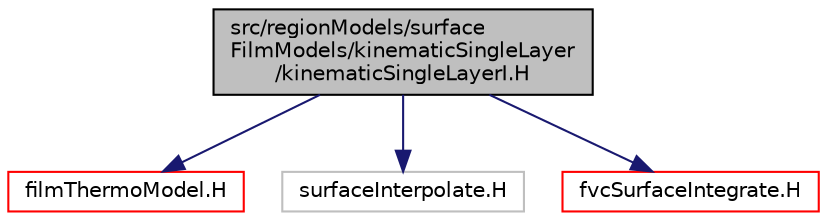 digraph "src/regionModels/surfaceFilmModels/kinematicSingleLayer/kinematicSingleLayerI.H"
{
  bgcolor="transparent";
  edge [fontname="Helvetica",fontsize="10",labelfontname="Helvetica",labelfontsize="10"];
  node [fontname="Helvetica",fontsize="10",shape=record];
  Node0 [label="src/regionModels/surface\lFilmModels/kinematicSingleLayer\l/kinematicSingleLayerI.H",height=0.2,width=0.4,color="black", fillcolor="grey75", style="filled", fontcolor="black"];
  Node0 -> Node1 [color="midnightblue",fontsize="10",style="solid",fontname="Helvetica"];
  Node1 [label="filmThermoModel.H",height=0.2,width=0.4,color="red",URL="$a14249.html"];
  Node0 -> Node349 [color="midnightblue",fontsize="10",style="solid",fontname="Helvetica"];
  Node349 [label="surfaceInterpolate.H",height=0.2,width=0.4,color="grey75"];
  Node0 -> Node350 [color="midnightblue",fontsize="10",style="solid",fontname="Helvetica"];
  Node350 [label="fvcSurfaceIntegrate.H",height=0.2,width=0.4,color="red",URL="$a03215.html",tooltip="Surface integrate surfaceField creating a volField. Surface sum a surfaceField creating a volField..."];
}
